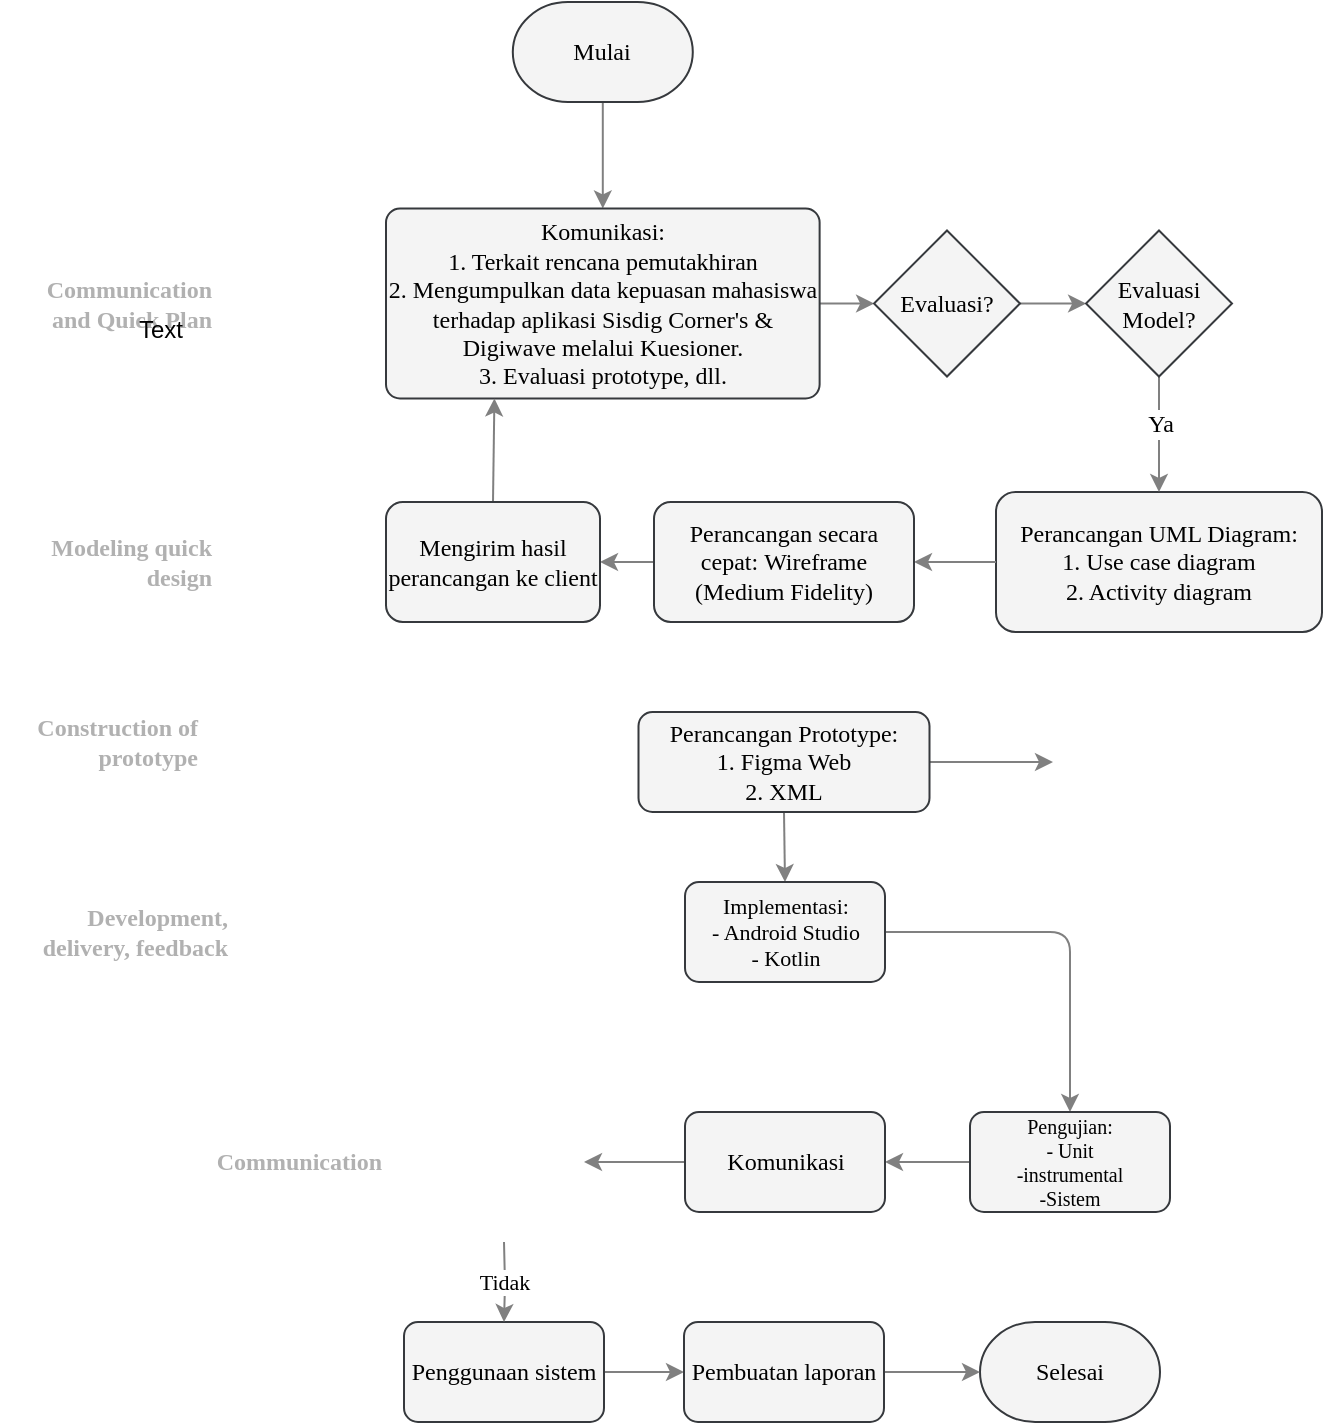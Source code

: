<mxfile version="21.5.2" type="github">
  <diagram id="C5RBs43oDa-KdzZeNtuy" name="Page-1">
    <mxGraphModel dx="1006" dy="477" grid="1" gridSize="10" guides="1" tooltips="1" connect="1" arrows="1" fold="1" page="1" pageScale="1" pageWidth="827" pageHeight="1169" math="0" shadow="0">
      <root>
        <mxCell id="WIyWlLk6GJQsqaUBKTNV-0" />
        <mxCell id="WIyWlLk6GJQsqaUBKTNV-1" parent="WIyWlLk6GJQsqaUBKTNV-0" />
        <mxCell id="ktbN5aYwxhZYsoAh1HYY-9" value="" style="rounded=1;orthogonalLoop=1;jettySize=auto;html=1;strokeColor=#808080;fontFamily=Ubuntu;fontSource=https%3A%2F%2Ffonts.googleapis.com%2Fcss%3Ffamily%3DUbuntu;exitX=0.5;exitY=1;exitDx=0;exitDy=0;exitPerimeter=0;" parent="WIyWlLk6GJQsqaUBKTNV-1" source="ktbN5aYwxhZYsoAh1HYY-3" target="ktbN5aYwxhZYsoAh1HYY-4" edge="1">
          <mxGeometry relative="1" as="geometry" />
        </mxCell>
        <mxCell id="ktbN5aYwxhZYsoAh1HYY-3" value="Mulai" style="strokeWidth=1;html=1;shape=mxgraph.flowchart.terminator;whiteSpace=wrap;fontFamily=Ubuntu;fontSource=https%3A%2F%2Ffonts.googleapis.com%2Fcss%3Ffamily%3DUbuntu;fillColor=#F4F4F4;strokeColor=#36393d;" parent="WIyWlLk6GJQsqaUBKTNV-1" vertex="1">
          <mxGeometry x="368.4" y="10" width="90" height="50" as="geometry" />
        </mxCell>
        <mxCell id="FatidraGmDrwB6m1eiYe-19" value="" style="edgeStyle=orthogonalEdgeStyle;rounded=0;orthogonalLoop=1;jettySize=auto;html=1;strokeColor=#808080;" edge="1" parent="WIyWlLk6GJQsqaUBKTNV-1" source="ktbN5aYwxhZYsoAh1HYY-4" target="FatidraGmDrwB6m1eiYe-16">
          <mxGeometry relative="1" as="geometry" />
        </mxCell>
        <mxCell id="ktbN5aYwxhZYsoAh1HYY-4" value="Komunikasi:&lt;br&gt;1. Terkait rencana pemutakhiran&lt;br&gt;2. Mengumpulkan data kepuasan mahasiswa terhadap aplikasi Sisdig Corner&#39;s &amp;amp; Digiwave melalui Kuesioner.&lt;br&gt;3. Evaluasi prototype, dll." style="rounded=1;whiteSpace=wrap;html=1;absoluteArcSize=1;arcSize=14;strokeWidth=1;fontFamily=Ubuntu;fontSource=https%3A%2F%2Ffonts.googleapis.com%2Fcss%3Ffamily%3DUbuntu;fillColor=#F4F4F4;strokeColor=#36393d;" parent="WIyWlLk6GJQsqaUBKTNV-1" vertex="1">
          <mxGeometry x="305" y="113.25" width="216.81" height="95" as="geometry" />
        </mxCell>
        <mxCell id="ktbN5aYwxhZYsoAh1HYY-11" value="" style="edgeStyle=orthogonalEdgeStyle;rounded=0;orthogonalLoop=1;jettySize=auto;html=1;strokeColor=#808080;fontFamily=Ubuntu;fontSource=https%3A%2F%2Ffonts.googleapis.com%2Fcss%3Ffamily%3DUbuntu;" parent="WIyWlLk6GJQsqaUBKTNV-1" source="ktbN5aYwxhZYsoAh1HYY-6" edge="1">
          <mxGeometry relative="1" as="geometry">
            <mxPoint x="597" y="145" as="targetPoint" />
          </mxGeometry>
        </mxCell>
        <mxCell id="ktbN5aYwxhZYsoAh1HYY-15" value="Perancangan UML Diagram:&lt;br&gt;1. Use case diagram&lt;br&gt;2. Activity diagram" style="rounded=1;whiteSpace=wrap;html=1;arcSize=14;strokeWidth=1;fontFamily=Ubuntu;fontSource=https%3A%2F%2Ffonts.googleapis.com%2Fcss%3Ffamily%3DUbuntu;fillColor=#F4F4F4;strokeColor=#36393d;" parent="WIyWlLk6GJQsqaUBKTNV-1" vertex="1">
          <mxGeometry x="610" y="255" width="163" height="70" as="geometry" />
        </mxCell>
        <mxCell id="NbRlIwlE_Kw9sblHJF5f-19" style="edgeStyle=orthogonalEdgeStyle;rounded=0;orthogonalLoop=1;jettySize=auto;html=1;entryX=0;entryY=0.5;entryDx=0;entryDy=0;strokeColor=#808080;startArrow=classic;startFill=1;endArrow=none;endFill=0;" parent="WIyWlLk6GJQsqaUBKTNV-1" source="ktbN5aYwxhZYsoAh1HYY-17" target="ktbN5aYwxhZYsoAh1HYY-15" edge="1">
          <mxGeometry relative="1" as="geometry" />
        </mxCell>
        <mxCell id="FatidraGmDrwB6m1eiYe-15" value="" style="edgeStyle=orthogonalEdgeStyle;rounded=0;orthogonalLoop=1;jettySize=auto;html=1;strokeColor=#808080;" edge="1" parent="WIyWlLk6GJQsqaUBKTNV-1" source="ktbN5aYwxhZYsoAh1HYY-17" target="FatidraGmDrwB6m1eiYe-14">
          <mxGeometry relative="1" as="geometry" />
        </mxCell>
        <mxCell id="ktbN5aYwxhZYsoAh1HYY-17" value="&lt;p style=&quot;line-height: 120%;&quot;&gt;Perancangan secara cepat:&amp;nbsp;&lt;span style=&quot;background-color: initial;&quot;&gt;Wireframe (Medium Fidelity)&lt;/span&gt;&lt;/p&gt;" style="rounded=1;whiteSpace=wrap;html=1;arcSize=14;strokeWidth=1;fontFamily=Ubuntu;fontSource=https%3A%2F%2Ffonts.googleapis.com%2Fcss%3Ffamily%3DUbuntu;fillColor=#F4F4F4;strokeColor=#36393d;" parent="WIyWlLk6GJQsqaUBKTNV-1" vertex="1">
          <mxGeometry x="439" y="260" width="130" height="60" as="geometry" />
        </mxCell>
        <mxCell id="NbRlIwlE_Kw9sblHJF5f-6" style="edgeStyle=orthogonalEdgeStyle;rounded=1;orthogonalLoop=1;jettySize=auto;html=1;exitX=0.5;exitY=1;exitDx=0;exitDy=0;entryX=0.5;entryY=0;entryDx=0;entryDy=0;strokeColor=#808080;" parent="WIyWlLk6GJQsqaUBKTNV-1" source="ktbN5aYwxhZYsoAh1HYY-19" target="ktbN5aYwxhZYsoAh1HYY-106" edge="1">
          <mxGeometry relative="1" as="geometry" />
        </mxCell>
        <mxCell id="FatidraGmDrwB6m1eiYe-12" value="" style="edgeStyle=orthogonalEdgeStyle;rounded=0;orthogonalLoop=1;jettySize=auto;html=1;strokeColor=#808080;" edge="1" parent="WIyWlLk6GJQsqaUBKTNV-1" source="ktbN5aYwxhZYsoAh1HYY-19">
          <mxGeometry relative="1" as="geometry">
            <mxPoint x="638.5" y="390" as="targetPoint" />
          </mxGeometry>
        </mxCell>
        <mxCell id="ktbN5aYwxhZYsoAh1HYY-19" value="Perancangan Prototype:&lt;br&gt;1. Figma Web&lt;br&gt;2. XML" style="rounded=1;whiteSpace=wrap;html=1;arcSize=14;strokeWidth=1;fontFamily=Ubuntu;fontSource=https%3A%2F%2Ffonts.googleapis.com%2Fcss%3Ffamily%3DUbuntu;fillColor=#F4F4F4;strokeColor=#36393d;" parent="WIyWlLk6GJQsqaUBKTNV-1" vertex="1">
          <mxGeometry x="431.25" y="365" width="145.5" height="50" as="geometry" />
        </mxCell>
        <mxCell id="NbRlIwlE_Kw9sblHJF5f-90" value="" style="edgeStyle=orthogonalEdgeStyle;rounded=0;orthogonalLoop=1;jettySize=auto;html=1;strokeColor=#808080;" parent="WIyWlLk6GJQsqaUBKTNV-1" source="ktbN5aYwxhZYsoAh1HYY-93" target="NbRlIwlE_Kw9sblHJF5f-89" edge="1">
          <mxGeometry relative="1" as="geometry" />
        </mxCell>
        <mxCell id="ktbN5aYwxhZYsoAh1HYY-93" value="Penggunaan sistem" style="whiteSpace=wrap;html=1;rounded=1;arcSize=14;strokeWidth=1;fontFamily=Ubuntu;fontSource=https%3A%2F%2Ffonts.googleapis.com%2Fcss%3Ffamily%3DUbuntu;fillColor=#F4F4F4;strokeColor=#36393d;" parent="WIyWlLk6GJQsqaUBKTNV-1" vertex="1">
          <mxGeometry x="314" y="670" width="100" height="50" as="geometry" />
        </mxCell>
        <mxCell id="ktbN5aYwxhZYsoAh1HYY-98" value="Selesai" style="strokeWidth=1;html=1;shape=mxgraph.flowchart.terminator;whiteSpace=wrap;fontFamily=Ubuntu;fontSource=https%3A%2F%2Ffonts.googleapis.com%2Fcss%3Ffamily%3DUbuntu;fillColor=#F4F4F4;strokeColor=#36393d;" parent="WIyWlLk6GJQsqaUBKTNV-1" vertex="1">
          <mxGeometry x="602" y="670" width="90" height="50" as="geometry" />
        </mxCell>
        <mxCell id="NbRlIwlE_Kw9sblHJF5f-32" style="edgeStyle=orthogonalEdgeStyle;rounded=1;orthogonalLoop=1;jettySize=auto;html=1;exitX=1;exitY=0.5;exitDx=0;exitDy=0;entryX=0.5;entryY=0;entryDx=0;entryDy=0;strokeColor=#808080;" parent="WIyWlLk6GJQsqaUBKTNV-1" source="ktbN5aYwxhZYsoAh1HYY-106" target="ktbN5aYwxhZYsoAh1HYY-113" edge="1">
          <mxGeometry relative="1" as="geometry" />
        </mxCell>
        <mxCell id="ktbN5aYwxhZYsoAh1HYY-106" value="Implementasi:&lt;br style=&quot;font-size: 11px;&quot;&gt;- Android Studio&lt;br style=&quot;font-size: 11px;&quot;&gt;- Kotlin" style="rounded=1;whiteSpace=wrap;html=1;arcSize=14;strokeWidth=1;fontSize=11;fontFamily=Ubuntu;fontSource=https%3A%2F%2Ffonts.googleapis.com%2Fcss%3Ffamily%3DUbuntu;fillColor=#F4F4F4;strokeColor=#36393d;" parent="WIyWlLk6GJQsqaUBKTNV-1" vertex="1">
          <mxGeometry x="454.5" y="450" width="100" height="50" as="geometry" />
        </mxCell>
        <mxCell id="NbRlIwlE_Kw9sblHJF5f-40" value="" style="edgeStyle=orthogonalEdgeStyle;rounded=0;orthogonalLoop=1;jettySize=auto;html=1;strokeColor=#808080;" parent="WIyWlLk6GJQsqaUBKTNV-1" source="ktbN5aYwxhZYsoAh1HYY-113" target="ktbN5aYwxhZYsoAh1HYY-120" edge="1">
          <mxGeometry relative="1" as="geometry" />
        </mxCell>
        <mxCell id="ktbN5aYwxhZYsoAh1HYY-113" value="Pengujian:&lt;br style=&quot;font-size: 10px;&quot;&gt;- Unit&lt;br style=&quot;font-size: 10px;&quot;&gt;-instrumental&lt;br style=&quot;font-size: 10px;&quot;&gt;-Sistem" style="whiteSpace=wrap;html=1;rounded=1;arcSize=14;strokeWidth=1;fontSize=10;fontFamily=Ubuntu;fontSource=https%3A%2F%2Ffonts.googleapis.com%2Fcss%3Ffamily%3DUbuntu;fillColor=#F4F4F4;strokeColor=#36393d;" parent="WIyWlLk6GJQsqaUBKTNV-1" vertex="1">
          <mxGeometry x="597" y="565" width="100" height="50" as="geometry" />
        </mxCell>
        <mxCell id="NbRlIwlE_Kw9sblHJF5f-41" value="" style="edgeStyle=orthogonalEdgeStyle;rounded=0;orthogonalLoop=1;jettySize=auto;html=1;strokeColor=#808080;" parent="WIyWlLk6GJQsqaUBKTNV-1" source="ktbN5aYwxhZYsoAh1HYY-120" edge="1">
          <mxGeometry relative="1" as="geometry">
            <mxPoint x="404" y="590" as="targetPoint" />
          </mxGeometry>
        </mxCell>
        <mxCell id="ktbN5aYwxhZYsoAh1HYY-120" value="Komunikasi" style="rounded=1;whiteSpace=wrap;html=1;arcSize=14;strokeWidth=1;fontFamily=Ubuntu;fontSource=https%3A%2F%2Ffonts.googleapis.com%2Fcss%3Ffamily%3DUbuntu;fillColor=#F4F4F4;strokeColor=#36393d;" parent="WIyWlLk6GJQsqaUBKTNV-1" vertex="1">
          <mxGeometry x="454.5" y="565" width="100" height="50" as="geometry" />
        </mxCell>
        <mxCell id="NbRlIwlE_Kw9sblHJF5f-0" value="Communication and Quick Plan" style="text;strokeColor=none;align=right;fillColor=none;html=1;verticalAlign=middle;rounded=0;fontFamily=Ubuntu;fontSource=https%3A%2F%2Ffonts.googleapis.com%2Fcss%3Ffamily%3DUbuntu;textOpacity=30;fontStyle=1;whiteSpace=wrap;" parent="WIyWlLk6GJQsqaUBKTNV-1" vertex="1">
          <mxGeometry x="120" y="132.5" width="100" height="56.5" as="geometry" />
        </mxCell>
        <mxCell id="FatidraGmDrwB6m1eiYe-18" value="Text" style="text;html=1;align=center;verticalAlign=middle;resizable=0;points=[];autosize=1;" vertex="1" parent="NbRlIwlE_Kw9sblHJF5f-0">
          <mxGeometry x="47" y="26.5" width="50" height="30" as="geometry" />
        </mxCell>
        <mxCell id="NbRlIwlE_Kw9sblHJF5f-1" value="Modeling quick design" style="text;strokeColor=none;align=right;fillColor=none;html=1;verticalAlign=middle;rounded=0;fontFamily=Ubuntu;fontSource=https%3A%2F%2Ffonts.googleapis.com%2Fcss%3Ffamily%3DUbuntu;textOpacity=30;fontStyle=1;whiteSpace=wrap;" parent="WIyWlLk6GJQsqaUBKTNV-1" vertex="1">
          <mxGeometry x="120" y="265" width="100" height="50" as="geometry" />
        </mxCell>
        <mxCell id="NbRlIwlE_Kw9sblHJF5f-2" value="Construction of prototype" style="text;strokeColor=none;align=right;fillColor=none;html=1;verticalAlign=middle;rounded=0;fontFamily=Ubuntu;fontSource=https%3A%2F%2Ffonts.googleapis.com%2Fcss%3Ffamily%3DUbuntu;textOpacity=30;fontStyle=1;whiteSpace=wrap;" parent="WIyWlLk6GJQsqaUBKTNV-1" vertex="1">
          <mxGeometry x="112.5" y="352.5" width="100" height="55" as="geometry" />
        </mxCell>
        <mxCell id="NbRlIwlE_Kw9sblHJF5f-7" value="Development, delivery, feedback" style="text;strokeColor=none;align=right;fillColor=none;html=1;verticalAlign=middle;rounded=0;fontFamily=Ubuntu;fontSource=https%3A%2F%2Ffonts.googleapis.com%2Fcss%3Ffamily%3DUbuntu;textOpacity=30;fontStyle=1;whiteSpace=wrap;" parent="WIyWlLk6GJQsqaUBKTNV-1" vertex="1">
          <mxGeometry x="127.5" y="450" width="100" height="50" as="geometry" />
        </mxCell>
        <mxCell id="NbRlIwlE_Kw9sblHJF5f-27" value="Communication" style="text;strokeColor=none;align=right;fillColor=none;html=1;verticalAlign=middle;rounded=0;fontFamily=Ubuntu;fontSource=https%3A%2F%2Ffonts.googleapis.com%2Fcss%3Ffamily%3DUbuntu;textOpacity=30;fontStyle=1;whiteSpace=wrap;" parent="WIyWlLk6GJQsqaUBKTNV-1" vertex="1">
          <mxGeometry x="205" y="565" width="100" height="50" as="geometry" />
        </mxCell>
        <mxCell id="NbRlIwlE_Kw9sblHJF5f-43" value="Tidak" style="edgeStyle=orthogonalEdgeStyle;rounded=0;orthogonalLoop=1;jettySize=auto;html=1;strokeColor=#808080;fontFamily=Ubuntu;fontSource=https%3A%2F%2Ffonts.googleapis.com%2Fcss%3Ffamily%3DUbuntu;" parent="WIyWlLk6GJQsqaUBKTNV-1" target="ktbN5aYwxhZYsoAh1HYY-93" edge="1">
          <mxGeometry relative="1" as="geometry">
            <mxPoint as="offset" />
            <mxPoint x="364" y="630" as="sourcePoint" />
          </mxGeometry>
        </mxCell>
        <mxCell id="NbRlIwlE_Kw9sblHJF5f-91" value="" style="edgeStyle=orthogonalEdgeStyle;rounded=0;orthogonalLoop=1;jettySize=auto;html=1;strokeColor=#808080;" parent="WIyWlLk6GJQsqaUBKTNV-1" source="NbRlIwlE_Kw9sblHJF5f-89" target="ktbN5aYwxhZYsoAh1HYY-98" edge="1">
          <mxGeometry relative="1" as="geometry" />
        </mxCell>
        <mxCell id="NbRlIwlE_Kw9sblHJF5f-89" value="Pembuatan laporan" style="whiteSpace=wrap;html=1;rounded=1;arcSize=14;strokeWidth=1;fontFamily=Ubuntu;fontSource=https%3A%2F%2Ffonts.googleapis.com%2Fcss%3Ffamily%3DUbuntu;fillColor=#F4F4F4;strokeColor=#36393d;" parent="WIyWlLk6GJQsqaUBKTNV-1" vertex="1">
          <mxGeometry x="454" y="670" width="100" height="50" as="geometry" />
        </mxCell>
        <mxCell id="FatidraGmDrwB6m1eiYe-21" style="rounded=1;orthogonalLoop=1;jettySize=auto;html=1;exitX=0.5;exitY=0;exitDx=0;exitDy=0;entryX=0.25;entryY=1;entryDx=0;entryDy=0;strokeColor=#808080;" edge="1" parent="WIyWlLk6GJQsqaUBKTNV-1" source="FatidraGmDrwB6m1eiYe-14" target="ktbN5aYwxhZYsoAh1HYY-4">
          <mxGeometry relative="1" as="geometry" />
        </mxCell>
        <mxCell id="FatidraGmDrwB6m1eiYe-14" value="&lt;p style=&quot;line-height: 120%;&quot;&gt;Mengirim hasil perancangan ke client&lt;/p&gt;" style="rounded=1;whiteSpace=wrap;html=1;arcSize=14;strokeWidth=1;fontFamily=Ubuntu;fontSource=https%3A%2F%2Ffonts.googleapis.com%2Fcss%3Ffamily%3DUbuntu;fillColor=#F4F4F4;strokeColor=#36393d;" vertex="1" parent="WIyWlLk6GJQsqaUBKTNV-1">
          <mxGeometry x="305" y="260" width="107" height="60" as="geometry" />
        </mxCell>
        <mxCell id="FatidraGmDrwB6m1eiYe-24" value="" style="edgeStyle=orthogonalEdgeStyle;rounded=0;orthogonalLoop=1;jettySize=auto;html=1;strokeColor=#808080;" edge="1" parent="WIyWlLk6GJQsqaUBKTNV-1" source="FatidraGmDrwB6m1eiYe-16" target="FatidraGmDrwB6m1eiYe-23">
          <mxGeometry relative="1" as="geometry" />
        </mxCell>
        <mxCell id="FatidraGmDrwB6m1eiYe-16" value="Evaluasi?" style="rhombus;whiteSpace=wrap;html=1;fontFamily=Ubuntu;rounded=0;arcSize=14;strokeWidth=1;fontSource=https%3A%2F%2Ffonts.googleapis.com%2Fcss%3Ffamily%3DUbuntu;fillColor=#F4F4F4;strokeColor=#36393d;" vertex="1" parent="WIyWlLk6GJQsqaUBKTNV-1">
          <mxGeometry x="549" y="124.25" width="73" height="73" as="geometry" />
        </mxCell>
        <mxCell id="FatidraGmDrwB6m1eiYe-25" value="" style="edgeStyle=orthogonalEdgeStyle;rounded=0;orthogonalLoop=1;jettySize=auto;html=1;strokeColor=#808080;" edge="1" parent="WIyWlLk6GJQsqaUBKTNV-1" source="FatidraGmDrwB6m1eiYe-23" target="ktbN5aYwxhZYsoAh1HYY-15">
          <mxGeometry relative="1" as="geometry" />
        </mxCell>
        <mxCell id="FatidraGmDrwB6m1eiYe-26" value="Ya" style="edgeLabel;html=1;align=center;verticalAlign=middle;resizable=0;points=[];fontSize=12;fontFamily=Ubuntu;fontSource=https%3A%2F%2Ffonts.googleapis.com%2Fcss%3Ffamily%3DUbuntu;" vertex="1" connectable="0" parent="FatidraGmDrwB6m1eiYe-25">
          <mxGeometry x="-0.478" relative="1" as="geometry">
            <mxPoint y="8" as="offset" />
          </mxGeometry>
        </mxCell>
        <mxCell id="FatidraGmDrwB6m1eiYe-23" value="Evaluasi Model?" style="rhombus;whiteSpace=wrap;html=1;fontFamily=Ubuntu;rounded=0;arcSize=14;strokeWidth=1;fontSource=https%3A%2F%2Ffonts.googleapis.com%2Fcss%3Ffamily%3DUbuntu;fillColor=#F4F4F4;strokeColor=#36393d;" vertex="1" parent="WIyWlLk6GJQsqaUBKTNV-1">
          <mxGeometry x="655" y="124.25" width="73" height="73" as="geometry" />
        </mxCell>
      </root>
    </mxGraphModel>
  </diagram>
</mxfile>
